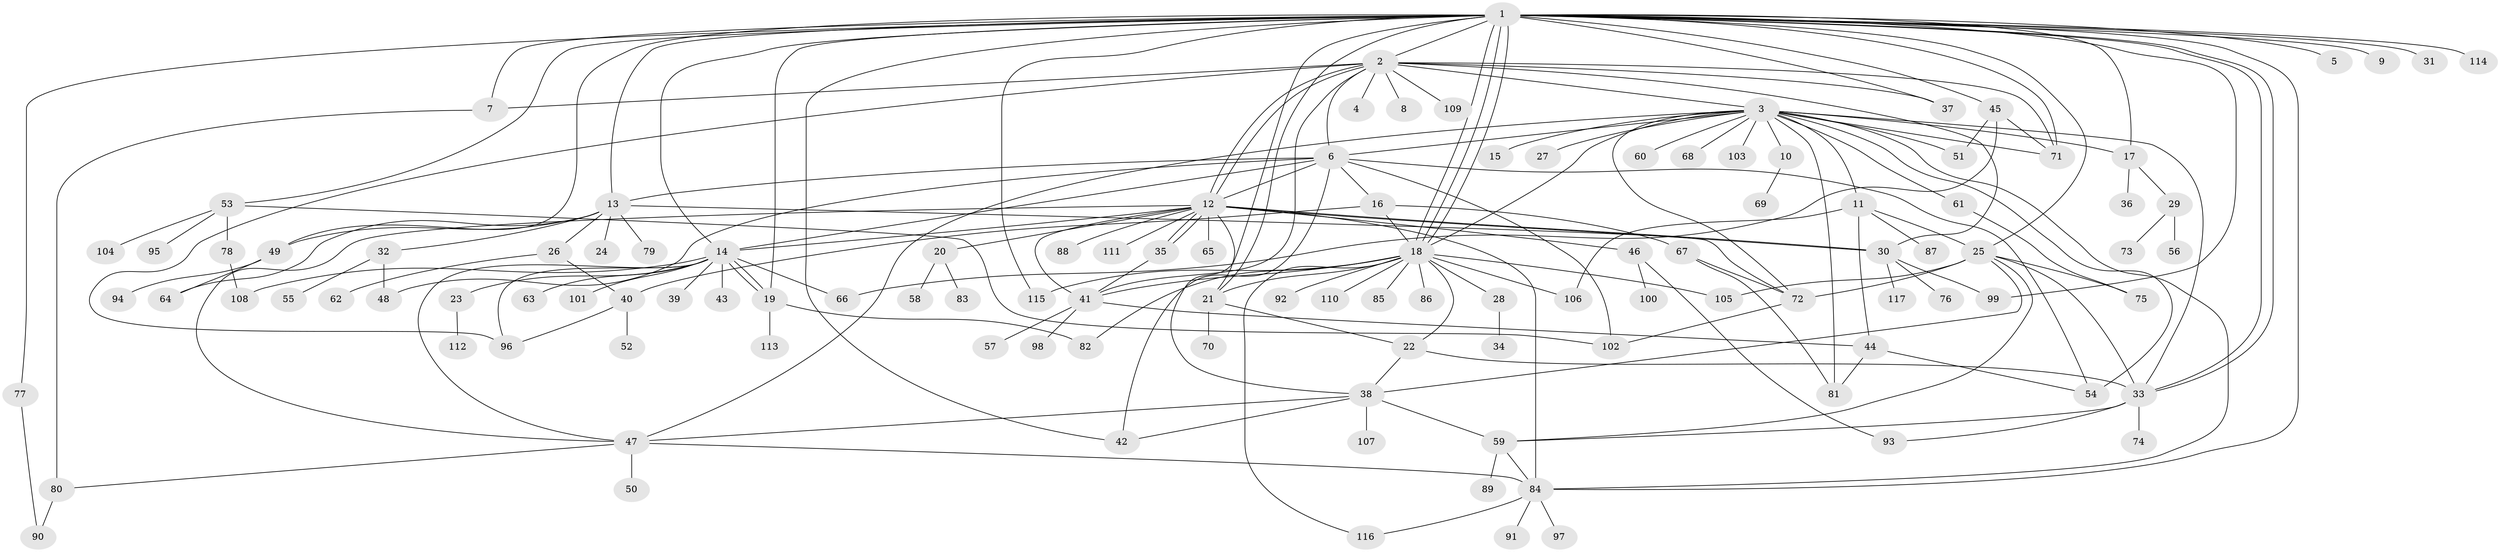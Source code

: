 // coarse degree distribution, {1: 0.3617021276595745, 11: 0.06382978723404255, 6: 0.0851063829787234, 4: 0.0851063829787234, 3: 0.1276595744680851, 5: 0.0425531914893617, 2: 0.1276595744680851, 15: 0.02127659574468085, 8: 0.02127659574468085, 10: 0.02127659574468085, 13: 0.02127659574468085, 18: 0.02127659574468085}
// Generated by graph-tools (version 1.1) at 2025/36/03/04/25 23:36:58]
// undirected, 117 vertices, 190 edges
graph export_dot {
  node [color=gray90,style=filled];
  1;
  2;
  3;
  4;
  5;
  6;
  7;
  8;
  9;
  10;
  11;
  12;
  13;
  14;
  15;
  16;
  17;
  18;
  19;
  20;
  21;
  22;
  23;
  24;
  25;
  26;
  27;
  28;
  29;
  30;
  31;
  32;
  33;
  34;
  35;
  36;
  37;
  38;
  39;
  40;
  41;
  42;
  43;
  44;
  45;
  46;
  47;
  48;
  49;
  50;
  51;
  52;
  53;
  54;
  55;
  56;
  57;
  58;
  59;
  60;
  61;
  62;
  63;
  64;
  65;
  66;
  67;
  68;
  69;
  70;
  71;
  72;
  73;
  74;
  75;
  76;
  77;
  78;
  79;
  80;
  81;
  82;
  83;
  84;
  85;
  86;
  87;
  88;
  89;
  90;
  91;
  92;
  93;
  94;
  95;
  96;
  97;
  98;
  99;
  100;
  101;
  102;
  103;
  104;
  105;
  106;
  107;
  108;
  109;
  110;
  111;
  112;
  113;
  114;
  115;
  116;
  117;
  1 -- 2;
  1 -- 5;
  1 -- 7;
  1 -- 9;
  1 -- 13;
  1 -- 14;
  1 -- 17;
  1 -- 18;
  1 -- 18;
  1 -- 18;
  1 -- 19;
  1 -- 21;
  1 -- 25;
  1 -- 31;
  1 -- 33;
  1 -- 33;
  1 -- 37;
  1 -- 38;
  1 -- 42;
  1 -- 45;
  1 -- 49;
  1 -- 53;
  1 -- 71;
  1 -- 77;
  1 -- 84;
  1 -- 99;
  1 -- 114;
  1 -- 115;
  2 -- 3;
  2 -- 4;
  2 -- 6;
  2 -- 7;
  2 -- 8;
  2 -- 12;
  2 -- 12;
  2 -- 30;
  2 -- 37;
  2 -- 41;
  2 -- 71;
  2 -- 96;
  2 -- 109;
  3 -- 6;
  3 -- 10;
  3 -- 11;
  3 -- 15;
  3 -- 17;
  3 -- 18;
  3 -- 27;
  3 -- 33;
  3 -- 47;
  3 -- 51;
  3 -- 54;
  3 -- 60;
  3 -- 61;
  3 -- 68;
  3 -- 71;
  3 -- 72;
  3 -- 81;
  3 -- 84;
  3 -- 103;
  6 -- 12;
  6 -- 13;
  6 -- 14;
  6 -- 16;
  6 -- 42;
  6 -- 48;
  6 -- 54;
  6 -- 102;
  7 -- 80;
  10 -- 69;
  11 -- 25;
  11 -- 44;
  11 -- 87;
  11 -- 106;
  12 -- 14;
  12 -- 20;
  12 -- 21;
  12 -- 30;
  12 -- 30;
  12 -- 35;
  12 -- 35;
  12 -- 41;
  12 -- 46;
  12 -- 47;
  12 -- 65;
  12 -- 84;
  12 -- 88;
  12 -- 111;
  13 -- 24;
  13 -- 26;
  13 -- 32;
  13 -- 49;
  13 -- 64;
  13 -- 72;
  13 -- 79;
  14 -- 19;
  14 -- 19;
  14 -- 23;
  14 -- 39;
  14 -- 43;
  14 -- 47;
  14 -- 63;
  14 -- 66;
  14 -- 96;
  14 -- 101;
  14 -- 108;
  16 -- 18;
  16 -- 40;
  16 -- 67;
  17 -- 29;
  17 -- 36;
  18 -- 21;
  18 -- 22;
  18 -- 28;
  18 -- 41;
  18 -- 82;
  18 -- 85;
  18 -- 86;
  18 -- 92;
  18 -- 105;
  18 -- 106;
  18 -- 110;
  18 -- 115;
  18 -- 116;
  19 -- 82;
  19 -- 113;
  20 -- 58;
  20 -- 83;
  21 -- 22;
  21 -- 70;
  22 -- 33;
  22 -- 38;
  23 -- 112;
  25 -- 33;
  25 -- 38;
  25 -- 59;
  25 -- 72;
  25 -- 75;
  25 -- 105;
  26 -- 40;
  26 -- 62;
  28 -- 34;
  29 -- 56;
  29 -- 73;
  30 -- 76;
  30 -- 99;
  30 -- 117;
  32 -- 48;
  32 -- 55;
  33 -- 59;
  33 -- 74;
  33 -- 93;
  35 -- 41;
  38 -- 42;
  38 -- 47;
  38 -- 59;
  38 -- 107;
  40 -- 52;
  40 -- 96;
  41 -- 44;
  41 -- 57;
  41 -- 98;
  44 -- 54;
  44 -- 81;
  45 -- 51;
  45 -- 66;
  45 -- 71;
  46 -- 93;
  46 -- 100;
  47 -- 50;
  47 -- 80;
  47 -- 84;
  49 -- 64;
  49 -- 94;
  53 -- 78;
  53 -- 95;
  53 -- 102;
  53 -- 104;
  59 -- 84;
  59 -- 89;
  61 -- 75;
  67 -- 72;
  67 -- 81;
  72 -- 102;
  77 -- 90;
  78 -- 108;
  80 -- 90;
  84 -- 91;
  84 -- 97;
  84 -- 116;
}
